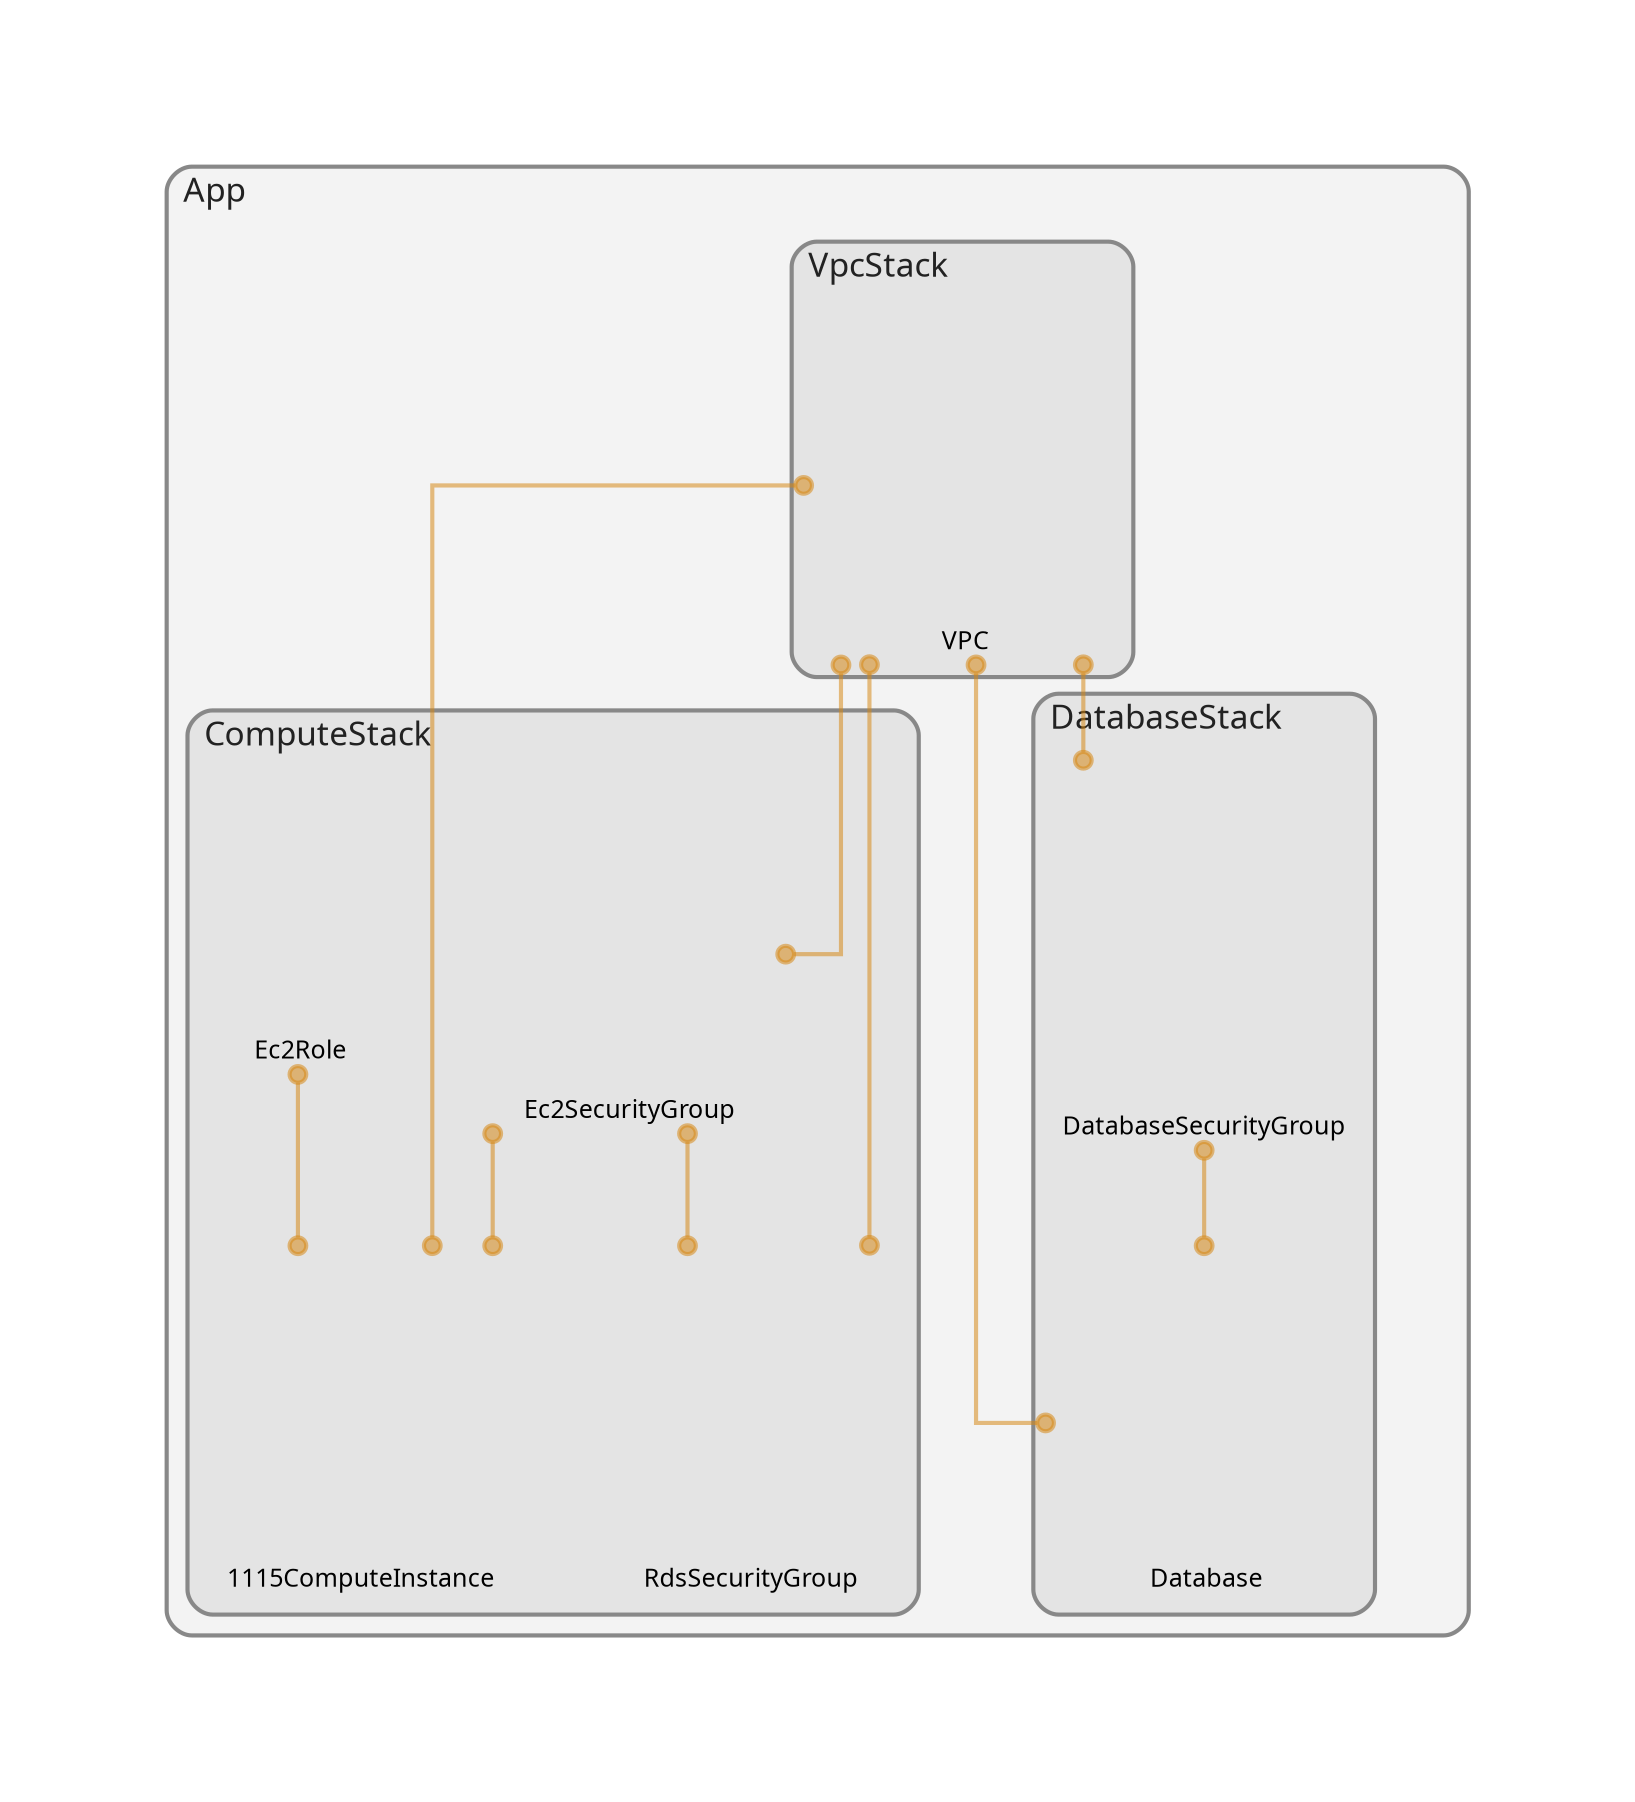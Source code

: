 digraph "Diagram" {
  splines = "ortho";
  pad = "1.0";
  nodesep = "0.60";
  ranksep = "0.75";
  fontname = "Sans-Serif";
  fontsize = "15";
  dpi = "200";
  rankdir = "BT";
  compound = "true";
  fontcolor = "#222222";
  edge [
    color = "#D5871488",
    penwidth = 2,
    arrowhead = "dot",
    arrowtail = "dot",
  ];
  node [
    shape = "box",
    style = "rounded",
    fixedsize = true,
    width = 1.7,
    height = 1.7,
    labelloc = "c",
    imagescale = true,
    fontname = "Sans-Serif",
    fontsize = 8,
    margin = 8,
  ];
  subgraph "App" {
    subgraph "cluster-SubGraph.App" {
      graph [
        label = "App",
        labelloc = "b",
        labeljust = "l",
        margin = "10",
        fontsize = "16",
        penwidth = "2",
        pencolor = "#888888",
        style = "filled,rounded",
        fillcolor = "#f3f3f3",
      ];
      subgraph "cluster-SubGraph.VpcStack" {
        graph [
          label = "VpcStack",
          labelloc = "b",
          labeljust = "l",
          margin = "10",
          fontsize = "16",
          penwidth = "2",
          pencolor = "#888888",
          style = "filled,rounded",
          fillcolor = "#e4e4e4",
        ];
        "VpcStack/VPC" [
          label = " VPC",
          fontsize = 12,
          image = "/Users/matthewdvertola/dev_projects/1115-hub/support/infrastructure/node_modules/cdk-dia/icons/aws/Service/Arch_Networking-Content/64/Arch_Amazon-Virtual-Private-Cloud_64@5x.png",
          imagescale = "true",
          imagepos = "tc",
          penwidth = "0",
          shape = "node",
          fixedsize = "true",
          labelloc = "b",
          width = 2,
          height = 2.266,
        ];
      }
      subgraph "cluster-SubGraph.DatabaseStack" {
        graph [
          label = "DatabaseStack",
          labelloc = "b",
          labeljust = "l",
          margin = "10",
          fontsize = "16",
          penwidth = "2",
          pencolor = "#888888",
          style = "filled,rounded",
          fillcolor = "#e4e4e4",
        ];
        "DatabaseStack/DatabaseSecurityGroup" [
          label = "\nDatabaseSecurityGroup",
          fontsize = 12,
          image = "/Users/matthewdvertola/dev_projects/1115-hub/support/infrastructure/node_modules/cdk-dia/icons/aws/security_group.png",
          imagescale = "true",
          imagepos = "tc",
          penwidth = "0",
          shape = "node",
          fixedsize = "true",
          labelloc = "b",
          width = 2,
          height = 2.4819999999999998,
        ];
        "DatabaseStack/Database" [
          label = " Database",
          fontsize = 12,
          image = "/Users/matthewdvertola/dev_projects/1115-hub/support/infrastructure/node_modules/cdk-dia/icons/aws/Service/Arch_Database/64/Arch_Amazon-RDS_64@5x.png",
          imagescale = "true",
          imagepos = "tc",
          penwidth = "0",
          shape = "node",
          fixedsize = "true",
          labelloc = "b",
          width = 2,
          height = 2.266,
        ];
      }
      subgraph "cluster-SubGraph.ComputeStack" {
        graph [
          label = "ComputeStack",
          labelloc = "b",
          labeljust = "l",
          margin = "10",
          fontsize = "16",
          penwidth = "2",
          pencolor = "#888888",
          style = "filled,rounded",
          fillcolor = "#e4e4e4",
        ];
        "ComputeStack/Ec2SecurityGroup" [
          label = " Ec2SecurityGroup",
          fontsize = 12,
          image = "/Users/matthewdvertola/dev_projects/1115-hub/support/infrastructure/node_modules/cdk-dia/icons/aws/security_group.png",
          imagescale = "true",
          imagepos = "tc",
          penwidth = "0",
          shape = "node",
          fixedsize = "true",
          labelloc = "b",
          width = 2,
          height = 2.266,
        ];
        "ComputeStack/RdsSecurityGroup" [
          label = " RdsSecurityGroup",
          fontsize = 12,
          image = "/Users/matthewdvertola/dev_projects/1115-hub/support/infrastructure/node_modules/cdk-dia/icons/aws/security_group.png",
          imagescale = "true",
          imagepos = "tc",
          penwidth = "0",
          shape = "node",
          fixedsize = "true",
          labelloc = "b",
          width = 2,
          height = 2.266,
        ];
        "ComputeStack/Ec2Role" [
          label = " Ec2Role",
          fontsize = 12,
          image = "/Users/matthewdvertola/dev_projects/1115-hub/support/infrastructure/node_modules/cdk-dia/icons/aws/Service/Arch_Security-Identity-Compliance/64/Arch_AWS-Identity-and-Access-Management_64@5x.png",
          imagescale = "true",
          imagepos = "tc",
          penwidth = "0",
          shape = "node",
          fixedsize = "true",
          labelloc = "b",
          width = 1.2,
          height = 1.466,
        ];
        "ComputeStack/1115ComputeInstance" [
          label = " 1115ComputeInstance",
          fontsize = 12,
          image = "/Users/matthewdvertola/dev_projects/1115-hub/support/infrastructure/node_modules/cdk-dia/icons/aws/Resource/Res_Compute/Res_48_Dark/Res_Amazon-EC2_T3-Instance_48_Dark.png",
          imagescale = "true",
          imagepos = "tc",
          penwidth = "0",
          shape = "node",
          fixedsize = "true",
          labelloc = "b",
          width = 2,
          height = 2.266,
        ];
      }
    }
  }
  "DatabaseStack/DatabaseSecurityGroup" -> "VpcStack/VPC" [
    dir = "both",
  ];
  "DatabaseStack/Database" -> "VpcStack/VPC" [
    dir = "both",
  ];
  "DatabaseStack/Database" -> "DatabaseStack/DatabaseSecurityGroup" [
    dir = "both",
  ];
  "ComputeStack/Ec2SecurityGroup" -> "VpcStack/VPC" [
    dir = "both",
  ];
  "ComputeStack/RdsSecurityGroup" -> "VpcStack/VPC" [
    dir = "both",
  ];
  "ComputeStack/RdsSecurityGroup" -> "ComputeStack/Ec2SecurityGroup" [
    dir = "both",
  ];
  "ComputeStack/1115ComputeInstance" -> "ComputeStack/Ec2Role" [
    dir = "both",
  ];
  "ComputeStack/1115ComputeInstance" -> "VpcStack/VPC" [
    dir = "both",
  ];
  "ComputeStack/1115ComputeInstance" -> "ComputeStack/Ec2SecurityGroup" [
    dir = "both",
  ];
}